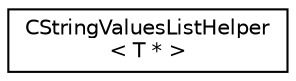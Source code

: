 digraph "Graphical Class Hierarchy"
{
 // LATEX_PDF_SIZE
  edge [fontname="Helvetica",fontsize="10",labelfontname="Helvetica",labelfontsize="10"];
  node [fontname="Helvetica",fontsize="10",shape=record];
  rankdir="LR";
  Node0 [label="CStringValuesListHelper\l\< T * \>",height=0.2,width=0.4,color="black", fillcolor="white", style="filled",URL="$structCStringValuesListHelper_3_01T_01_5_01_4.html",tooltip=" "];
}
